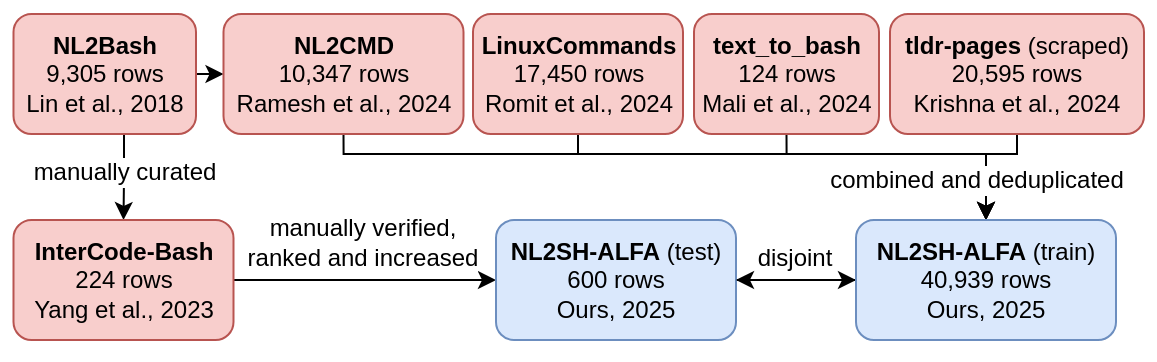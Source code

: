<mxfile version="26.0.10">
  <diagram name="Page-1" id="1Pz3iygaHbdrp9YTWiNu">
    <mxGraphModel dx="-171" dy="445" grid="1" gridSize="10" guides="1" tooltips="1" connect="1" arrows="1" fold="1" page="1" pageScale="1" pageWidth="850" pageHeight="1100" math="0" shadow="0">
      <root>
        <mxCell id="0" />
        <mxCell id="1" parent="0" />
        <mxCell id="jPHOLYzSEH4lPX4seDkA-97" value="" style="rounded=0;whiteSpace=wrap;html=1;strokeColor=none;" parent="1" vertex="1">
          <mxGeometry x="912.25" y="53" width="576.75" height="180" as="geometry" />
        </mxCell>
        <mxCell id="jPHOLYzSEH4lPX4seDkA-98" style="edgeStyle=orthogonalEdgeStyle;rounded=0;orthogonalLoop=1;jettySize=auto;html=1;exitX=1;exitY=0.5;exitDx=0;exitDy=0;entryX=0;entryY=0.5;entryDx=0;entryDy=0;" parent="1" source="jPHOLYzSEH4lPX4seDkA-101" target="jPHOLYzSEH4lPX4seDkA-106" edge="1">
          <mxGeometry relative="1" as="geometry" />
        </mxCell>
        <mxCell id="jPHOLYzSEH4lPX4seDkA-99" style="edgeStyle=orthogonalEdgeStyle;rounded=0;orthogonalLoop=1;jettySize=auto;html=1;exitX=0.5;exitY=1;exitDx=0;exitDy=0;entryX=0.5;entryY=0;entryDx=0;entryDy=0;" parent="1" source="jPHOLYzSEH4lPX4seDkA-101" target="jPHOLYzSEH4lPX4seDkA-104" edge="1">
          <mxGeometry relative="1" as="geometry">
            <Array as="points">
              <mxPoint x="974" y="120" />
              <mxPoint x="974" y="142" />
            </Array>
          </mxGeometry>
        </mxCell>
        <mxCell id="jPHOLYzSEH4lPX4seDkA-100" value="&lt;font style=&quot;font-size: 12px;&quot;&gt;manually curated&lt;/font&gt;" style="edgeLabel;html=1;align=center;verticalAlign=middle;resizable=0;points=[];" parent="jPHOLYzSEH4lPX4seDkA-99" vertex="1" connectable="0">
          <mxGeometry x="-0.2" y="1" relative="1" as="geometry">
            <mxPoint x="-1" y="7" as="offset" />
          </mxGeometry>
        </mxCell>
        <mxCell id="jPHOLYzSEH4lPX4seDkA-101" value="&lt;b&gt;NL2Bash&lt;/b&gt;&lt;div&gt;9,305 rows&lt;/div&gt;&lt;div&gt;Lin et al., 2018&lt;/div&gt;" style="rounded=1;whiteSpace=wrap;html=1;fillColor=#f8cecc;strokeColor=#b85450;" parent="1" vertex="1">
          <mxGeometry x="918.75" y="60" width="91.25" height="60" as="geometry" />
        </mxCell>
        <mxCell id="jPHOLYzSEH4lPX4seDkA-102" style="edgeStyle=orthogonalEdgeStyle;rounded=0;orthogonalLoop=1;jettySize=auto;html=1;exitX=1;exitY=0.5;exitDx=0;exitDy=0;entryX=0;entryY=0.5;entryDx=0;entryDy=0;" parent="1" source="jPHOLYzSEH4lPX4seDkA-104" target="jPHOLYzSEH4lPX4seDkA-115" edge="1">
          <mxGeometry relative="1" as="geometry" />
        </mxCell>
        <mxCell id="jPHOLYzSEH4lPX4seDkA-103" value="&lt;div style=&quot;&quot;&gt;&lt;font style=&quot;font-size: 12px;&quot;&gt;&lt;font style=&quot;&quot;&gt;manually verified,&lt;/font&gt;&lt;/font&gt;&lt;/div&gt;&lt;div style=&quot;&quot;&gt;&lt;font style=&quot;font-size: 12px;&quot;&gt;ranked and increased&lt;/font&gt;&lt;/div&gt;" style="edgeLabel;html=1;align=center;verticalAlign=middle;resizable=0;points=[];" parent="jPHOLYzSEH4lPX4seDkA-102" vertex="1" connectable="0">
          <mxGeometry x="-0.137" y="-1" relative="1" as="geometry">
            <mxPoint x="7" y="-20" as="offset" />
          </mxGeometry>
        </mxCell>
        <mxCell id="jPHOLYzSEH4lPX4seDkA-104" value="&lt;b&gt;InterCode-Bash&lt;/b&gt;&lt;div&gt;224 rows&lt;/div&gt;&lt;div&gt;Yang et al., 2023&lt;/div&gt;" style="rounded=1;whiteSpace=wrap;html=1;fillColor=#f8cecc;strokeColor=#b85450;" parent="1" vertex="1">
          <mxGeometry x="918.75" y="163" width="110" height="60" as="geometry" />
        </mxCell>
        <mxCell id="XailycR91cRZvQPm_J8x-14" style="edgeStyle=orthogonalEdgeStyle;rounded=0;orthogonalLoop=1;jettySize=auto;html=1;exitX=0.5;exitY=1;exitDx=0;exitDy=0;entryX=0.5;entryY=0;entryDx=0;entryDy=0;" parent="1" source="jPHOLYzSEH4lPX4seDkA-106" target="jPHOLYzSEH4lPX4seDkA-118" edge="1">
          <mxGeometry relative="1" as="geometry">
            <Array as="points">
              <mxPoint x="1084" y="130" />
              <mxPoint x="1405" y="130" />
            </Array>
          </mxGeometry>
        </mxCell>
        <mxCell id="jPHOLYzSEH4lPX4seDkA-106" value="&lt;b&gt;NL2CMD&lt;/b&gt;&lt;div&gt;10,347 rows&lt;/div&gt;&lt;div&gt;Ramesh et al., 2024&lt;/div&gt;" style="rounded=1;whiteSpace=wrap;html=1;fillColor=#f8cecc;strokeColor=#b85450;" parent="1" vertex="1">
          <mxGeometry x="1023.75" y="60" width="120" height="60" as="geometry" />
        </mxCell>
        <mxCell id="XailycR91cRZvQPm_J8x-16" style="edgeStyle=orthogonalEdgeStyle;rounded=0;orthogonalLoop=1;jettySize=auto;html=1;exitX=0.5;exitY=1;exitDx=0;exitDy=0;entryX=0.5;entryY=0;entryDx=0;entryDy=0;" parent="1" source="jPHOLYzSEH4lPX4seDkA-108" target="jPHOLYzSEH4lPX4seDkA-118" edge="1">
          <mxGeometry relative="1" as="geometry">
            <Array as="points">
              <mxPoint x="1201" y="130" />
              <mxPoint x="1405" y="130" />
            </Array>
          </mxGeometry>
        </mxCell>
        <mxCell id="jPHOLYzSEH4lPX4seDkA-108" value="&lt;b&gt;LinuxCommands&lt;/b&gt;&lt;div&gt;17,450 rows&lt;/div&gt;&lt;div&gt;Romit et al., 2024&lt;/div&gt;" style="rounded=1;whiteSpace=wrap;html=1;fillColor=#f8cecc;strokeColor=#b85450;" parent="1" vertex="1">
          <mxGeometry x="1148.5" y="60" width="105" height="60" as="geometry" />
        </mxCell>
        <mxCell id="XailycR91cRZvQPm_J8x-15" style="edgeStyle=orthogonalEdgeStyle;rounded=0;orthogonalLoop=1;jettySize=auto;html=1;exitX=0.5;exitY=1;exitDx=0;exitDy=0;entryX=0.5;entryY=0;entryDx=0;entryDy=0;" parent="1" source="jPHOLYzSEH4lPX4seDkA-110" target="jPHOLYzSEH4lPX4seDkA-118" edge="1">
          <mxGeometry relative="1" as="geometry">
            <Array as="points">
              <mxPoint x="1305" y="130" />
              <mxPoint x="1405" y="130" />
            </Array>
          </mxGeometry>
        </mxCell>
        <mxCell id="jPHOLYzSEH4lPX4seDkA-110" value="&lt;b&gt;text_to_bash&lt;/b&gt;&lt;div&gt;124 rows&lt;/div&gt;&lt;div&gt;Mali et al., 2024&lt;/div&gt;" style="rounded=1;whiteSpace=wrap;html=1;fillColor=#f8cecc;strokeColor=#b85450;" parent="1" vertex="1">
          <mxGeometry x="1259" y="60" width="92.5" height="60" as="geometry" />
        </mxCell>
        <mxCell id="XailycR91cRZvQPm_J8x-10" style="edgeStyle=orthogonalEdgeStyle;rounded=0;orthogonalLoop=1;jettySize=auto;html=1;exitX=0.5;exitY=1;exitDx=0;exitDy=0;entryX=0.5;entryY=0;entryDx=0;entryDy=0;" parent="1" source="jPHOLYzSEH4lPX4seDkA-113" target="jPHOLYzSEH4lPX4seDkA-118" edge="1">
          <mxGeometry relative="1" as="geometry">
            <Array as="points">
              <mxPoint x="1420" y="130" />
              <mxPoint x="1405" y="130" />
            </Array>
          </mxGeometry>
        </mxCell>
        <mxCell id="XailycR91cRZvQPm_J8x-11" value="&lt;span style=&quot;font-size: 12px;&quot;&gt;combined and deduplicated&lt;/span&gt;" style="edgeLabel;html=1;align=center;verticalAlign=middle;resizable=0;points=[];" parent="XailycR91cRZvQPm_J8x-10" vertex="1" connectable="0">
          <mxGeometry x="0.681" y="1" relative="1" as="geometry">
            <mxPoint x="-6" y="-11" as="offset" />
          </mxGeometry>
        </mxCell>
        <mxCell id="jPHOLYzSEH4lPX4seDkA-113" value="&lt;b&gt;tldr-pages &lt;/b&gt;(scraped)&lt;div&gt;20,595 rows&lt;/div&gt;&lt;div&gt;Krishna et al., 2024&lt;/div&gt;" style="rounded=1;whiteSpace=wrap;html=1;fillColor=#f8cecc;strokeColor=#b85450;" parent="1" vertex="1">
          <mxGeometry x="1357" y="60" width="127" height="60" as="geometry" />
        </mxCell>
        <mxCell id="jPHOLYzSEH4lPX4seDkA-114" style="edgeStyle=orthogonalEdgeStyle;rounded=0;orthogonalLoop=1;jettySize=auto;html=1;exitX=1;exitY=0.5;exitDx=0;exitDy=0;entryX=0;entryY=0.5;entryDx=0;entryDy=0;" parent="1" source="jPHOLYzSEH4lPX4seDkA-115" target="jPHOLYzSEH4lPX4seDkA-118" edge="1">
          <mxGeometry relative="1" as="geometry" />
        </mxCell>
        <mxCell id="jPHOLYzSEH4lPX4seDkA-115" value="&lt;b&gt;NL2SH-ALFA&amp;nbsp;&lt;/b&gt;(test)&lt;div&gt;600 rows&lt;/div&gt;&lt;div&gt;Ours, 2025&lt;/div&gt;" style="rounded=1;whiteSpace=wrap;html=1;fillColor=#dae8fc;strokeColor=#6c8ebf;" parent="1" vertex="1">
          <mxGeometry x="1160" y="163" width="120" height="60" as="geometry" />
        </mxCell>
        <mxCell id="jPHOLYzSEH4lPX4seDkA-116" style="edgeStyle=orthogonalEdgeStyle;rounded=0;orthogonalLoop=1;jettySize=auto;html=1;exitX=0;exitY=0.5;exitDx=0;exitDy=0;entryX=1;entryY=0.5;entryDx=0;entryDy=0;" parent="1" source="jPHOLYzSEH4lPX4seDkA-118" target="jPHOLYzSEH4lPX4seDkA-115" edge="1">
          <mxGeometry relative="1" as="geometry" />
        </mxCell>
        <mxCell id="jPHOLYzSEH4lPX4seDkA-117" value="&lt;font style=&quot;font-size: 12px;&quot;&gt;disjoint&lt;/font&gt;" style="edgeLabel;html=1;align=center;verticalAlign=middle;resizable=0;points=[];" parent="jPHOLYzSEH4lPX4seDkA-116" vertex="1" connectable="0">
          <mxGeometry x="-0.026" y="2" relative="1" as="geometry">
            <mxPoint x="-2" y="-13" as="offset" />
          </mxGeometry>
        </mxCell>
        <mxCell id="jPHOLYzSEH4lPX4seDkA-118" value="&lt;b&gt;NL2SH-ALFA&amp;nbsp;&lt;/b&gt;(train)&lt;div&gt;40,939 rows&lt;/div&gt;&lt;div&gt;Ours, 2025&lt;/div&gt;" style="rounded=1;whiteSpace=wrap;html=1;fillColor=#dae8fc;strokeColor=#6c8ebf;" parent="1" vertex="1">
          <mxGeometry x="1340" y="163" width="130" height="60" as="geometry" />
        </mxCell>
      </root>
    </mxGraphModel>
  </diagram>
</mxfile>
